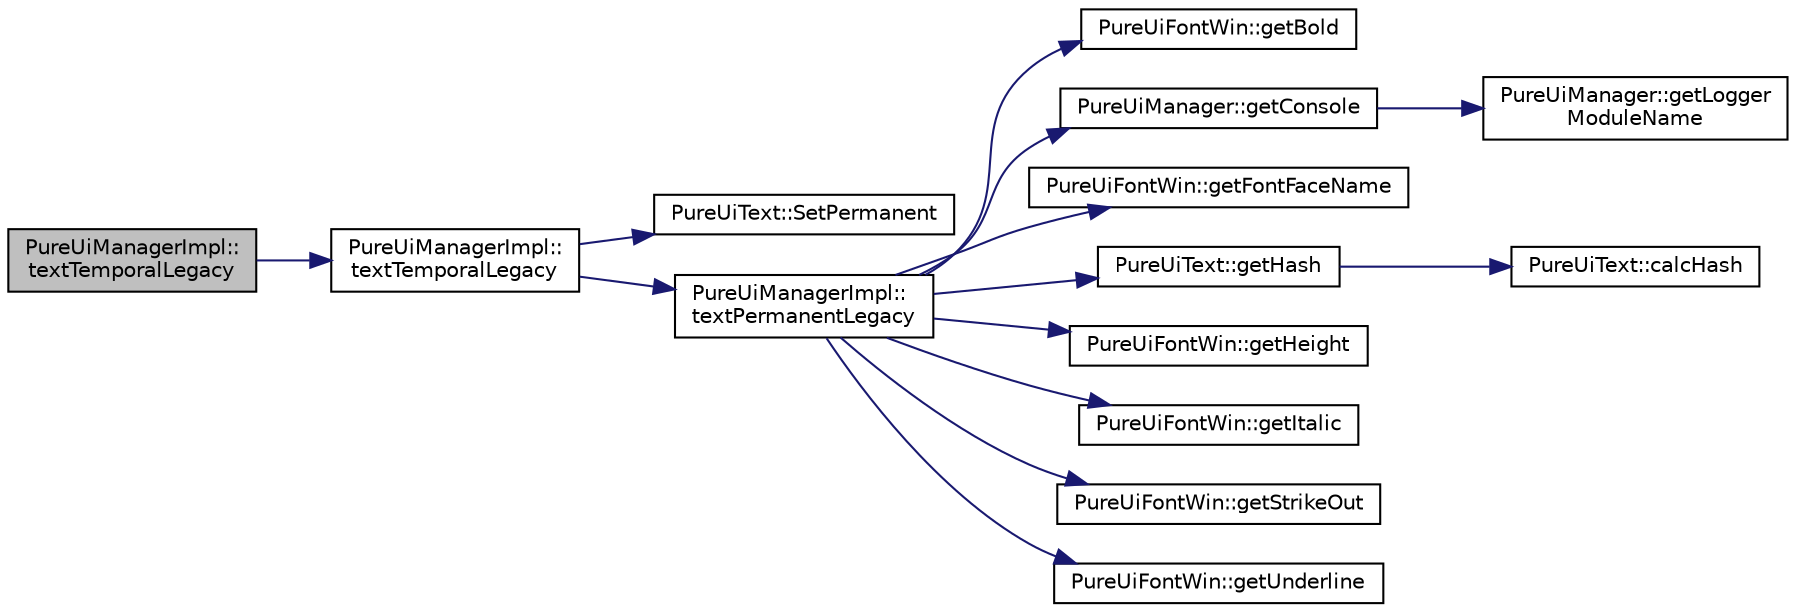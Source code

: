 digraph "PureUiManagerImpl::textTemporalLegacy"
{
 // LATEX_PDF_SIZE
  edge [fontname="Helvetica",fontsize="10",labelfontname="Helvetica",labelfontsize="10"];
  node [fontname="Helvetica",fontsize="10",shape=record];
  rankdir="LR";
  Node1 [label="PureUiManagerImpl::\ltextTemporalLegacy",height=0.2,width=0.4,color="black", fillcolor="grey75", style="filled", fontcolor="black",tooltip="Adds temporary text to the UI."];
  Node1 -> Node2 [color="midnightblue",fontsize="10",style="solid",fontname="Helvetica"];
  Node2 [label="PureUiManagerImpl::\ltextTemporalLegacy",height=0.2,width=0.4,color="black", fillcolor="white", style="filled",URL="$class_pure_ui_manager_impl.html#a3e3a237532ee852f6ef61d1fb1bc7b27",tooltip="Adds temporary text to the UI."];
  Node2 -> Node3 [color="midnightblue",fontsize="10",style="solid",fontname="Helvetica"];
  Node3 [label="PureUiText::SetPermanent",height=0.2,width=0.4,color="black", fillcolor="white", style="filled",URL="$class_pure_ui_text.html#a7ae589d050fc6a6d1765faab84eea47b",tooltip=" "];
  Node2 -> Node4 [color="midnightblue",fontsize="10",style="solid",fontname="Helvetica"];
  Node4 [label="PureUiManagerImpl::\ltextPermanentLegacy",height=0.2,width=0.4,color="black", fillcolor="white", style="filled",URL="$class_pure_ui_manager_impl.html#a14c8377f3ba0e5f20ef3263f039b348c",tooltip="Adds permanent text to the UI."];
  Node4 -> Node5 [color="midnightblue",fontsize="10",style="solid",fontname="Helvetica"];
  Node5 [label="PureUiFontWin::getBold",height=0.2,width=0.4,color="black", fillcolor="white", style="filled",URL="$class_pure_ui_font_win.html#ac4c217cb089663251ac185ea9aa8f869",tooltip=" "];
  Node4 -> Node6 [color="midnightblue",fontsize="10",style="solid",fontname="Helvetica"];
  Node6 [label="PureUiManager::getConsole",height=0.2,width=0.4,color="black", fillcolor="white", style="filled",URL="$class_pure_ui_manager.html#a15492feec32afcd6b3c0c27fe80a91f9",tooltip="Returns access to console preset with logger module name as this class."];
  Node6 -> Node7 [color="midnightblue",fontsize="10",style="solid",fontname="Helvetica"];
  Node7 [label="PureUiManager::getLogger\lModuleName",height=0.2,width=0.4,color="black", fillcolor="white", style="filled",URL="$class_pure_ui_manager.html#a9bb3bc209c163d824574cbd744a68a78",tooltip="Returns the logger module name of this class."];
  Node4 -> Node8 [color="midnightblue",fontsize="10",style="solid",fontname="Helvetica"];
  Node8 [label="PureUiFontWin::getFontFaceName",height=0.2,width=0.4,color="black", fillcolor="white", style="filled",URL="$class_pure_ui_font_win.html#ae59553c9aa92c4825895cf54444fdf79",tooltip=" "];
  Node4 -> Node9 [color="midnightblue",fontsize="10",style="solid",fontname="Helvetica"];
  Node9 [label="PureUiText::getHash",height=0.2,width=0.4,color="black", fillcolor="white", style="filled",URL="$class_pure_ui_text.html#a9fa36f812d2d90ed6743c2143012ee6a",tooltip=" "];
  Node9 -> Node10 [color="midnightblue",fontsize="10",style="solid",fontname="Helvetica"];
  Node10 [label="PureUiText::calcHash",height=0.2,width=0.4,color="black", fillcolor="white", style="filled",URL="$class_pure_ui_text.html#a37ec47aaa7dfdf6966d6626f52cf68fa",tooltip=" "];
  Node4 -> Node11 [color="midnightblue",fontsize="10",style="solid",fontname="Helvetica"];
  Node11 [label="PureUiFontWin::getHeight",height=0.2,width=0.4,color="black", fillcolor="white", style="filled",URL="$class_pure_ui_font_win.html#aa6d6d06e19b5a44c4ff74348a96f558e",tooltip=" "];
  Node4 -> Node12 [color="midnightblue",fontsize="10",style="solid",fontname="Helvetica"];
  Node12 [label="PureUiFontWin::getItalic",height=0.2,width=0.4,color="black", fillcolor="white", style="filled",URL="$class_pure_ui_font_win.html#a589657d314b6c4684629da8440543c68",tooltip=" "];
  Node4 -> Node13 [color="midnightblue",fontsize="10",style="solid",fontname="Helvetica"];
  Node13 [label="PureUiFontWin::getStrikeOut",height=0.2,width=0.4,color="black", fillcolor="white", style="filled",URL="$class_pure_ui_font_win.html#a538cc7c6d5c7f270b59b6d6f3aa839b4",tooltip=" "];
  Node4 -> Node14 [color="midnightblue",fontsize="10",style="solid",fontname="Helvetica"];
  Node14 [label="PureUiFontWin::getUnderline",height=0.2,width=0.4,color="black", fillcolor="white", style="filled",URL="$class_pure_ui_font_win.html#aa65a628948c8355c0c4b635f7c0a59b9",tooltip=" "];
}
